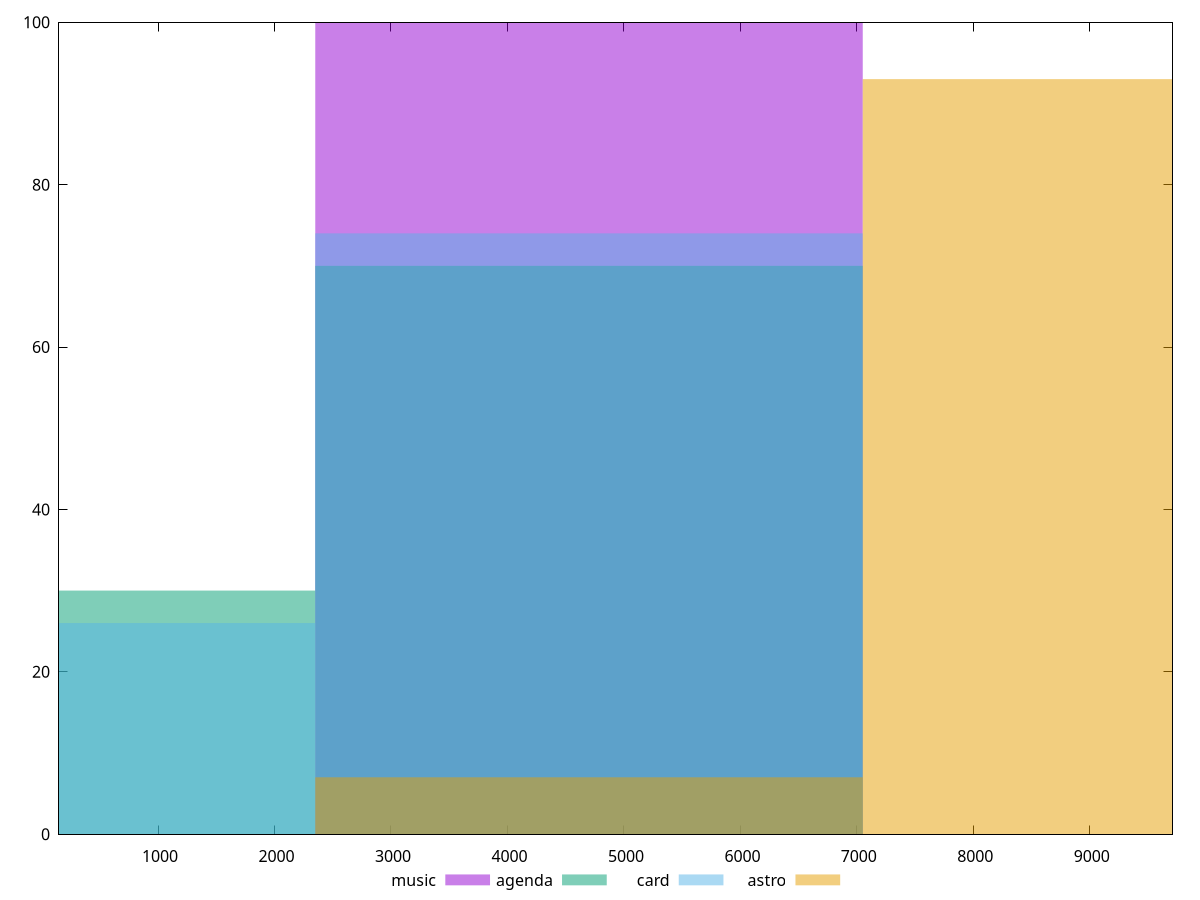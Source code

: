 reset

$music <<EOF
4700.371251543101 100
EOF

$agenda <<EOF
4700.371251543101 70
0 30
EOF

$card <<EOF
4700.371251543101 74
0 26
EOF

$astro <<EOF
4700.371251543101 7
9400.742503086201 93
EOF

set key outside below
set boxwidth 4700.371251543101
set xrange [150:9710]
set yrange [0:100]
set trange [0:100]
set style fill transparent solid 0.5 noborder
set terminal svg size 640, 520 enhanced background rgb 'white'
set output "reports/report_00028_2021-02-24T12-49-42.674Z/uses-text-compression/comparison/histogram/all_raw.svg"

plot $music title "music" with boxes, \
     $agenda title "agenda" with boxes, \
     $card title "card" with boxes, \
     $astro title "astro" with boxes

reset
